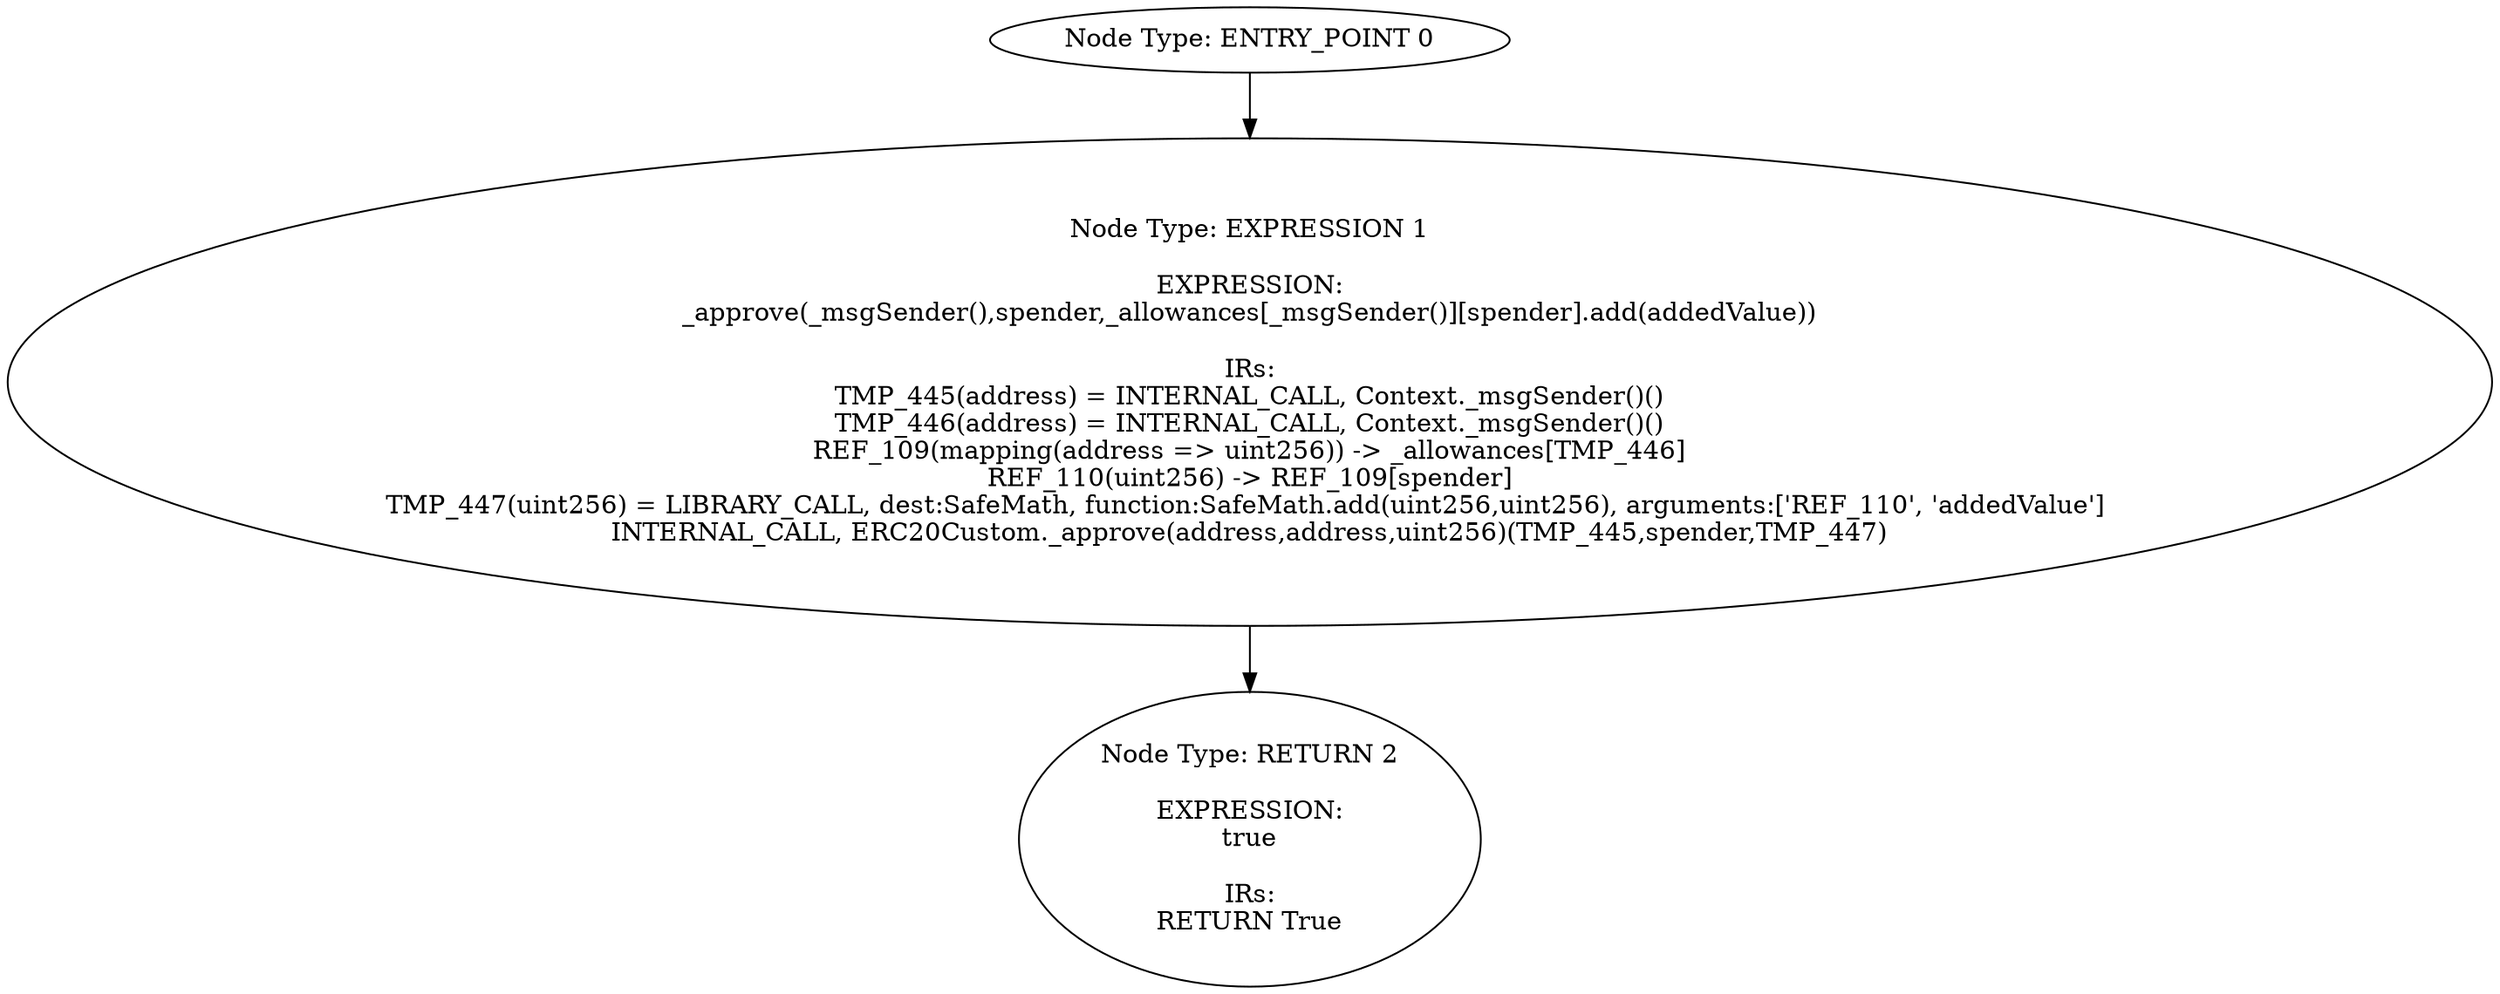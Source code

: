digraph{
0[label="Node Type: ENTRY_POINT 0
"];
0->1;
1[label="Node Type: EXPRESSION 1

EXPRESSION:
_approve(_msgSender(),spender,_allowances[_msgSender()][spender].add(addedValue))

IRs:
TMP_445(address) = INTERNAL_CALL, Context._msgSender()()
TMP_446(address) = INTERNAL_CALL, Context._msgSender()()
REF_109(mapping(address => uint256)) -> _allowances[TMP_446]
REF_110(uint256) -> REF_109[spender]
TMP_447(uint256) = LIBRARY_CALL, dest:SafeMath, function:SafeMath.add(uint256,uint256), arguments:['REF_110', 'addedValue'] 
INTERNAL_CALL, ERC20Custom._approve(address,address,uint256)(TMP_445,spender,TMP_447)"];
1->2;
2[label="Node Type: RETURN 2

EXPRESSION:
true

IRs:
RETURN True"];
}
